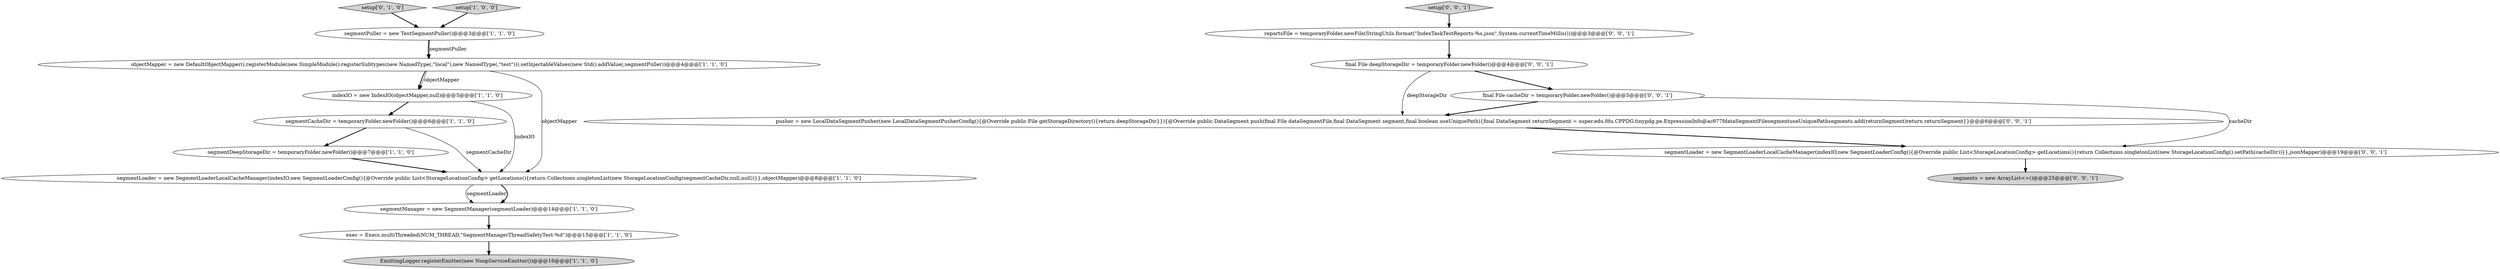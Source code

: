 digraph {
5 [style = filled, label = "segmentDeepStorageDir = temporaryFolder.newFolder()@@@7@@@['1', '1', '0']", fillcolor = white, shape = ellipse image = "AAA0AAABBB1BBB"];
10 [style = filled, label = "setup['0', '1', '0']", fillcolor = lightgray, shape = diamond image = "AAA0AAABBB2BBB"];
6 [style = filled, label = "setup['1', '0', '0']", fillcolor = lightgray, shape = diamond image = "AAA0AAABBB1BBB"];
12 [style = filled, label = "final File deepStorageDir = temporaryFolder.newFolder()@@@4@@@['0', '0', '1']", fillcolor = white, shape = ellipse image = "AAA0AAABBB3BBB"];
3 [style = filled, label = "indexIO = new IndexIO(objectMapper,null)@@@5@@@['1', '1', '0']", fillcolor = white, shape = ellipse image = "AAA0AAABBB1BBB"];
0 [style = filled, label = "segmentCacheDir = temporaryFolder.newFolder()@@@6@@@['1', '1', '0']", fillcolor = white, shape = ellipse image = "AAA0AAABBB1BBB"];
14 [style = filled, label = "pusher = new LocalDataSegmentPusher(new LocalDataSegmentPusherConfig(){@Override public File getStorageDirectory(){return deepStorageDir}}){@Override public DataSegment push(final File dataSegmentFile,final DataSegment segment,final boolean useUniquePath){final DataSegment returnSegment = super.edu.fdu.CPPDG.tinypdg.pe.ExpressionInfo@ac977fdataSegmentFilesegmentuseUniquePathsegments.add(returnSegment)return returnSegment}}@@@6@@@['0', '0', '1']", fillcolor = white, shape = ellipse image = "AAA0AAABBB3BBB"];
7 [style = filled, label = "EmittingLogger.registerEmitter(new NoopServiceEmitter())@@@16@@@['1', '1', '0']", fillcolor = lightgray, shape = ellipse image = "AAA0AAABBB1BBB"];
1 [style = filled, label = "segmentLoader = new SegmentLoaderLocalCacheManager(indexIO,new SegmentLoaderConfig(){@Override public List<StorageLocationConfig> getLocations(){return Collections.singletonList(new StorageLocationConfig(segmentCacheDir,null,null))}},objectMapper)@@@8@@@['1', '1', '0']", fillcolor = white, shape = ellipse image = "AAA0AAABBB1BBB"];
9 [style = filled, label = "exec = Execs.multiThreaded(NUM_THREAD,\"SegmentManagerThreadSafetyTest-%d\")@@@15@@@['1', '1', '0']", fillcolor = white, shape = ellipse image = "AAA0AAABBB1BBB"];
11 [style = filled, label = "reportsFile = temporaryFolder.newFile(StringUtils.format(\"IndexTaskTestReports-%s.json\",System.currentTimeMillis()))@@@3@@@['0', '0', '1']", fillcolor = white, shape = ellipse image = "AAA0AAABBB3BBB"];
17 [style = filled, label = "segmentLoader = new SegmentLoaderLocalCacheManager(indexIO,new SegmentLoaderConfig(){@Override public List<StorageLocationConfig> getLocations(){return Collections.singletonList(new StorageLocationConfig().setPath(cacheDir))}},jsonMapper)@@@19@@@['0', '0', '1']", fillcolor = white, shape = ellipse image = "AAA0AAABBB3BBB"];
2 [style = filled, label = "segmentPuller = new TestSegmentPuller()@@@3@@@['1', '1', '0']", fillcolor = white, shape = ellipse image = "AAA0AAABBB1BBB"];
13 [style = filled, label = "segments = new ArrayList<>()@@@25@@@['0', '0', '1']", fillcolor = lightgray, shape = ellipse image = "AAA0AAABBB3BBB"];
16 [style = filled, label = "final File cacheDir = temporaryFolder.newFolder()@@@5@@@['0', '0', '1']", fillcolor = white, shape = ellipse image = "AAA0AAABBB3BBB"];
15 [style = filled, label = "setup['0', '0', '1']", fillcolor = lightgray, shape = diamond image = "AAA0AAABBB3BBB"];
8 [style = filled, label = "objectMapper = new DefaultObjectMapper().registerModule(new SimpleModule().registerSubtypes(new NamedType(,\"local\"),new NamedType(,\"test\"))).setInjectableValues(new Std().addValue(,segmentPuller))@@@4@@@['1', '1', '0']", fillcolor = white, shape = ellipse image = "AAA0AAABBB1BBB"];
4 [style = filled, label = "segmentManager = new SegmentManager(segmentLoader)@@@14@@@['1', '1', '0']", fillcolor = white, shape = ellipse image = "AAA0AAABBB1BBB"];
14->17 [style = bold, label=""];
10->2 [style = bold, label=""];
11->12 [style = bold, label=""];
5->1 [style = bold, label=""];
3->1 [style = solid, label="indexIO"];
0->1 [style = solid, label="segmentCacheDir"];
16->17 [style = solid, label="cacheDir"];
6->2 [style = bold, label=""];
8->3 [style = bold, label=""];
2->8 [style = bold, label=""];
12->16 [style = bold, label=""];
8->3 [style = solid, label="objectMapper"];
2->8 [style = solid, label="segmentPuller"];
1->4 [style = solid, label="segmentLoader"];
12->14 [style = solid, label="deepStorageDir"];
15->11 [style = bold, label=""];
17->13 [style = bold, label=""];
3->0 [style = bold, label=""];
4->9 [style = bold, label=""];
16->14 [style = bold, label=""];
1->4 [style = bold, label=""];
8->1 [style = solid, label="objectMapper"];
0->5 [style = bold, label=""];
9->7 [style = bold, label=""];
}
